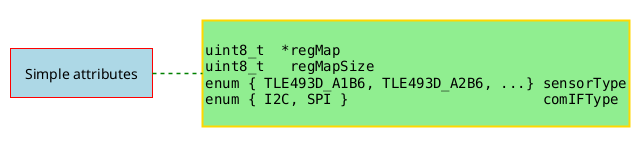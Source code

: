 @startmindmap Sensor structure simple attributes

<style>
node {
    Padding 15
    Margin 10
    HorizontalAlignment center
    VerticalAlignment center
    LineColor blue
    LineThickness 2.0
    BackgroundColor gold
    RoundCorner 40
    MaximumWidth 200
}

rootNode {
    LineColor red
    BackgroundColor white
    LineThickness 1.0
    RoundCorner 0
    Shadowing 0.0
    HorizontalAlignment center
    VerticalAlignment center
}

leafNode {
    LineColor gold
    RoundCorner 0
    Padding 3
}

arrow {
    LineStyle 4
    LineThickness 1.5
    LineColor green
}
</style>


*[#lightblue] Simple attributes
**[#lightgreen]: 
<code>
uint8_t  *regMap
uint8_t   regMapSize
enum { TLE493D_A1B6, TLE493D_A2B6, ...} sensorType
enum { I2C, SPI }                       comIFType

</code>;


@endmindmap
